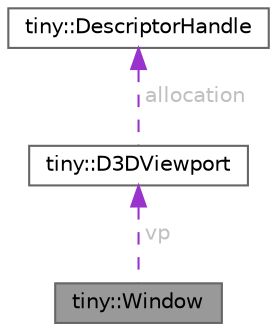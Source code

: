 digraph "tiny::Window"
{
 // LATEX_PDF_SIZE
  bgcolor="transparent";
  edge [fontname=Helvetica,fontsize=10,labelfontname=Helvetica,labelfontsize=10];
  node [fontname=Helvetica,fontsize=10,shape=box,height=0.2,width=0.4];
  Node1 [id="Node000001",label="tiny::Window",height=0.2,width=0.4,color="gray40", fillcolor="grey60", style="filled", fontcolor="black",tooltip=" "];
  Node2 -> Node1 [id="edge1_Node000001_Node000002",dir="back",color="darkorchid3",style="dashed",tooltip=" ",label=" vp",fontcolor="grey" ];
  Node2 [id="Node000002",label="tiny::D3DViewport",height=0.2,width=0.4,color="gray40", fillcolor="white", style="filled",URL="$structtiny_1_1_d3_d_viewport.html",tooltip=" "];
  Node3 -> Node2 [id="edge2_Node000002_Node000003",dir="back",color="darkorchid3",style="dashed",tooltip=" ",label=" allocation",fontcolor="grey" ];
  Node3 [id="Node000003",label="tiny::DescriptorHandle",height=0.2,width=0.4,color="gray40", fillcolor="white", style="filled",URL="$classtiny_1_1_descriptor_handle.html",tooltip=" "];
}
